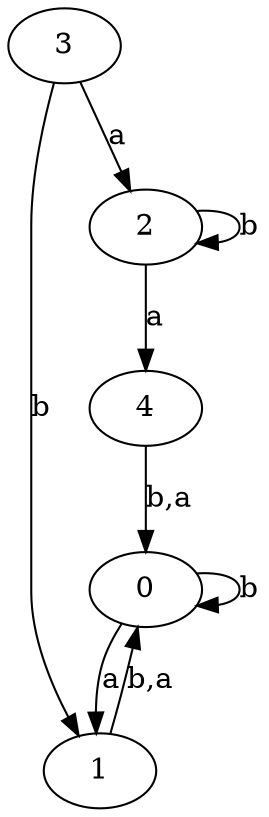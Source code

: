 digraph {
 ranksep=0.5;
 d2tdocpreamble = "\usetikzlibrary{automata}";
 d2tfigpreamble = "\tikzstyle{every state}= [ draw=blue!50,very thick,fill=blue!20]  \tikzstyle{auto}= [fill=white]";
 node [style="state"];
 edge [lblstyle="auto",topath="bend right", len=4  ]
  "0" [label="0",style = "state, initial, accepting"];
  "1" [label="1",];
  "2" [label="2",];
  "3" [label="3",];
  "4" [label="4",];
  "0" -> "0" [label="b",topath="loop above"];
  "0" -> "1" [label="a"];
  "1" -> "0" [label="b,a"];
  "2" -> "2" [label="b",topath="loop above"];
  "2" -> "4" [label="a"];
  "3" -> "1" [label="b"];
  "3" -> "2" [label="a"];
  "4" -> "0" [label="b,a"];
}